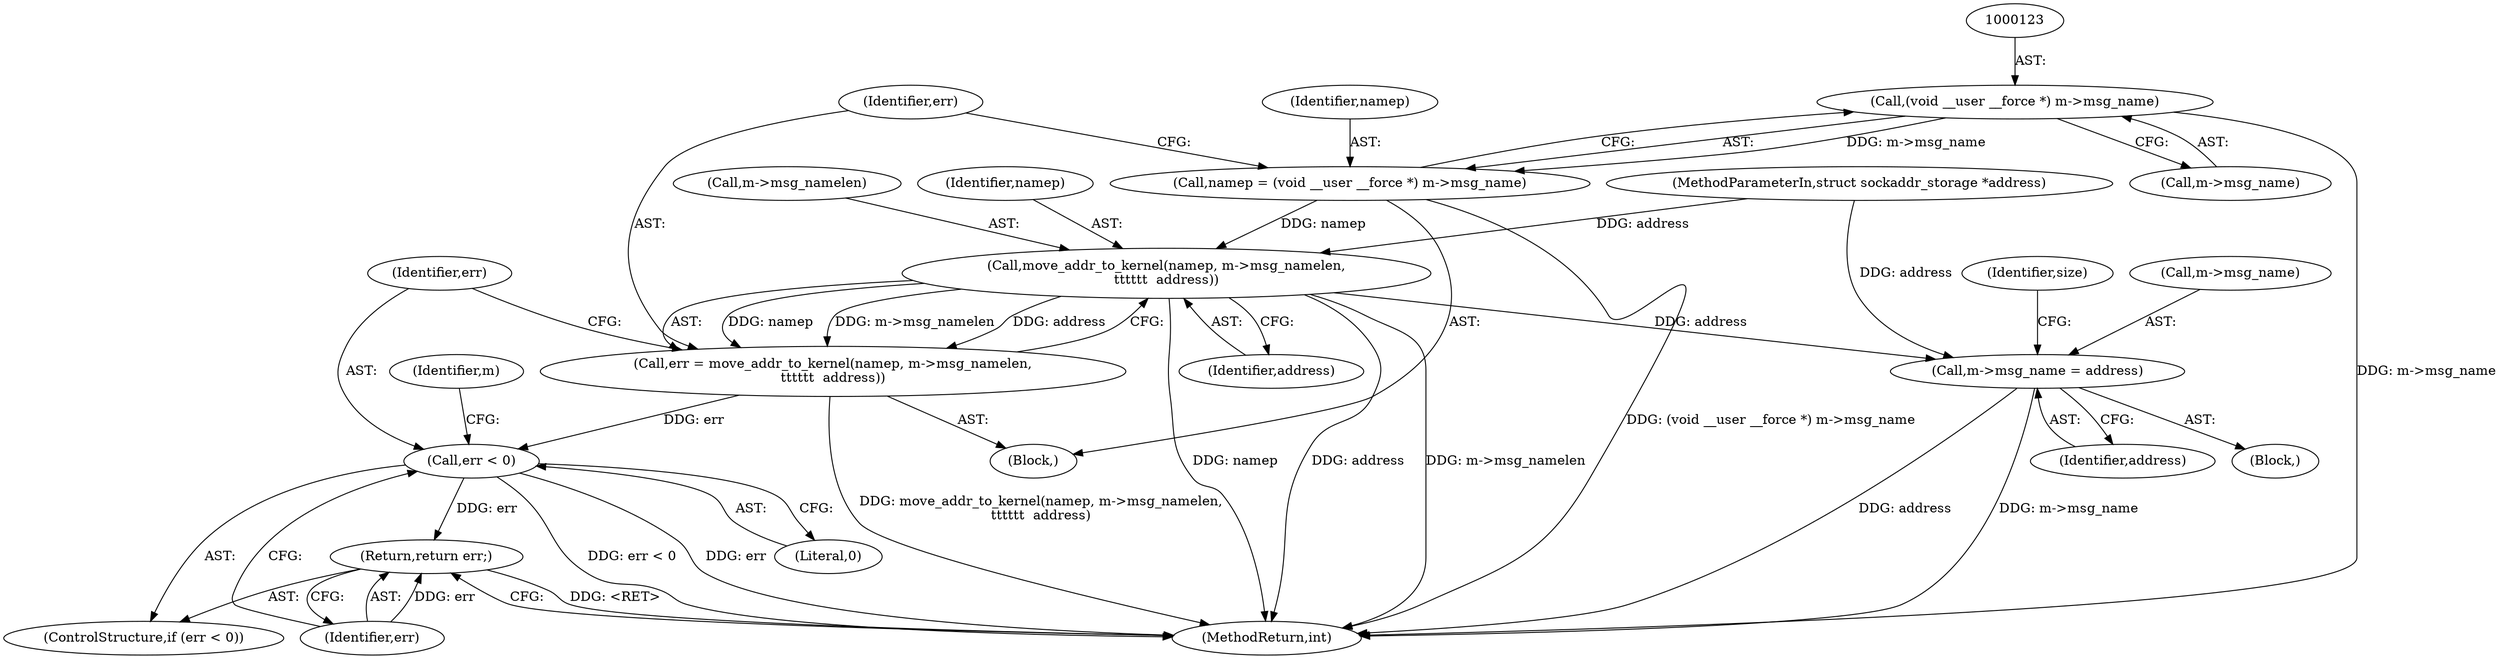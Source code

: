 digraph "0_linux_f3d3342602f8bcbf37d7c46641cb9bca7618eb1c_14@pointer" {
"1000122" [label="(Call,(void __user __force *) m->msg_name)"];
"1000120" [label="(Call,namep = (void __user __force *) m->msg_name)"];
"1000129" [label="(Call,move_addr_to_kernel(namep, m->msg_namelen,\n\t\t\t\t\t\t  address))"];
"1000127" [label="(Call,err = move_addr_to_kernel(namep, m->msg_namelen,\n\t\t\t\t\t\t  address))"];
"1000136" [label="(Call,err < 0)"];
"1000139" [label="(Return,return err;)"];
"1000141" [label="(Call,m->msg_name = address)"];
"1000130" [label="(Identifier,namep)"];
"1000142" [label="(Call,m->msg_name)"];
"1000138" [label="(Literal,0)"];
"1000145" [label="(Identifier,address)"];
"1000136" [label="(Call,err < 0)"];
"1000120" [label="(Call,namep = (void __user __force *) m->msg_name)"];
"1000225" [label="(MethodReturn,int)"];
"1000127" [label="(Call,err = move_addr_to_kernel(namep, m->msg_namelen,\n\t\t\t\t\t\t  address))"];
"1000124" [label="(Call,m->msg_name)"];
"1000118" [label="(Block,)"];
"1000141" [label="(Call,m->msg_name = address)"];
"1000140" [label="(Identifier,err)"];
"1000113" [label="(Block,)"];
"1000135" [label="(ControlStructure,if (err < 0))"];
"1000129" [label="(Call,move_addr_to_kernel(namep, m->msg_namelen,\n\t\t\t\t\t\t  address))"];
"1000137" [label="(Identifier,err)"];
"1000131" [label="(Call,m->msg_namelen)"];
"1000128" [label="(Identifier,err)"];
"1000134" [label="(Identifier,address)"];
"1000139" [label="(Return,return err;)"];
"1000122" [label="(Call,(void __user __force *) m->msg_name)"];
"1000103" [label="(MethodParameterIn,struct sockaddr_storage *address)"];
"1000143" [label="(Identifier,m)"];
"1000154" [label="(Identifier,size)"];
"1000121" [label="(Identifier,namep)"];
"1000122" -> "1000120"  [label="AST: "];
"1000122" -> "1000124"  [label="CFG: "];
"1000123" -> "1000122"  [label="AST: "];
"1000124" -> "1000122"  [label="AST: "];
"1000120" -> "1000122"  [label="CFG: "];
"1000122" -> "1000225"  [label="DDG: m->msg_name"];
"1000122" -> "1000120"  [label="DDG: m->msg_name"];
"1000120" -> "1000118"  [label="AST: "];
"1000121" -> "1000120"  [label="AST: "];
"1000128" -> "1000120"  [label="CFG: "];
"1000120" -> "1000225"  [label="DDG: (void __user __force *) m->msg_name"];
"1000120" -> "1000129"  [label="DDG: namep"];
"1000129" -> "1000127"  [label="AST: "];
"1000129" -> "1000134"  [label="CFG: "];
"1000130" -> "1000129"  [label="AST: "];
"1000131" -> "1000129"  [label="AST: "];
"1000134" -> "1000129"  [label="AST: "];
"1000127" -> "1000129"  [label="CFG: "];
"1000129" -> "1000225"  [label="DDG: namep"];
"1000129" -> "1000225"  [label="DDG: address"];
"1000129" -> "1000225"  [label="DDG: m->msg_namelen"];
"1000129" -> "1000127"  [label="DDG: namep"];
"1000129" -> "1000127"  [label="DDG: m->msg_namelen"];
"1000129" -> "1000127"  [label="DDG: address"];
"1000103" -> "1000129"  [label="DDG: address"];
"1000129" -> "1000141"  [label="DDG: address"];
"1000127" -> "1000118"  [label="AST: "];
"1000128" -> "1000127"  [label="AST: "];
"1000137" -> "1000127"  [label="CFG: "];
"1000127" -> "1000225"  [label="DDG: move_addr_to_kernel(namep, m->msg_namelen,\n\t\t\t\t\t\t  address)"];
"1000127" -> "1000136"  [label="DDG: err"];
"1000136" -> "1000135"  [label="AST: "];
"1000136" -> "1000138"  [label="CFG: "];
"1000137" -> "1000136"  [label="AST: "];
"1000138" -> "1000136"  [label="AST: "];
"1000140" -> "1000136"  [label="CFG: "];
"1000143" -> "1000136"  [label="CFG: "];
"1000136" -> "1000225"  [label="DDG: err < 0"];
"1000136" -> "1000225"  [label="DDG: err"];
"1000136" -> "1000139"  [label="DDG: err"];
"1000139" -> "1000135"  [label="AST: "];
"1000139" -> "1000140"  [label="CFG: "];
"1000140" -> "1000139"  [label="AST: "];
"1000225" -> "1000139"  [label="CFG: "];
"1000139" -> "1000225"  [label="DDG: <RET>"];
"1000140" -> "1000139"  [label="DDG: err"];
"1000141" -> "1000113"  [label="AST: "];
"1000141" -> "1000145"  [label="CFG: "];
"1000142" -> "1000141"  [label="AST: "];
"1000145" -> "1000141"  [label="AST: "];
"1000154" -> "1000141"  [label="CFG: "];
"1000141" -> "1000225"  [label="DDG: m->msg_name"];
"1000141" -> "1000225"  [label="DDG: address"];
"1000103" -> "1000141"  [label="DDG: address"];
}
